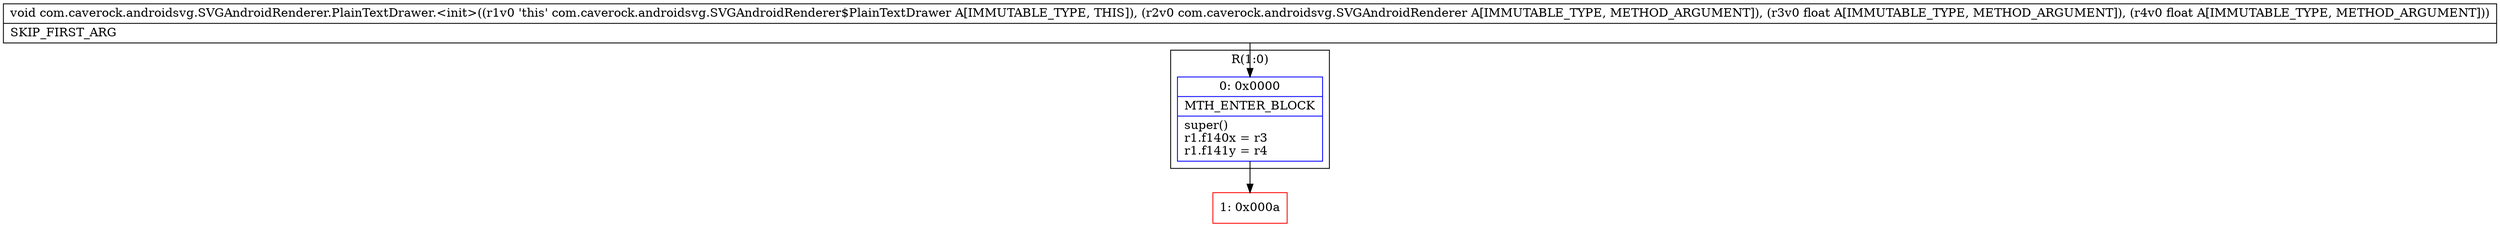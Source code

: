 digraph "CFG forcom.caverock.androidsvg.SVGAndroidRenderer.PlainTextDrawer.\<init\>(Lcom\/caverock\/androidsvg\/SVGAndroidRenderer;FF)V" {
subgraph cluster_Region_1392632431 {
label = "R(1:0)";
node [shape=record,color=blue];
Node_0 [shape=record,label="{0\:\ 0x0000|MTH_ENTER_BLOCK\l|super()\lr1.f140x = r3\lr1.f141y = r4\l}"];
}
Node_1 [shape=record,color=red,label="{1\:\ 0x000a}"];
MethodNode[shape=record,label="{void com.caverock.androidsvg.SVGAndroidRenderer.PlainTextDrawer.\<init\>((r1v0 'this' com.caverock.androidsvg.SVGAndroidRenderer$PlainTextDrawer A[IMMUTABLE_TYPE, THIS]), (r2v0 com.caverock.androidsvg.SVGAndroidRenderer A[IMMUTABLE_TYPE, METHOD_ARGUMENT]), (r3v0 float A[IMMUTABLE_TYPE, METHOD_ARGUMENT]), (r4v0 float A[IMMUTABLE_TYPE, METHOD_ARGUMENT]))  | SKIP_FIRST_ARG\l}"];
MethodNode -> Node_0;
Node_0 -> Node_1;
}

